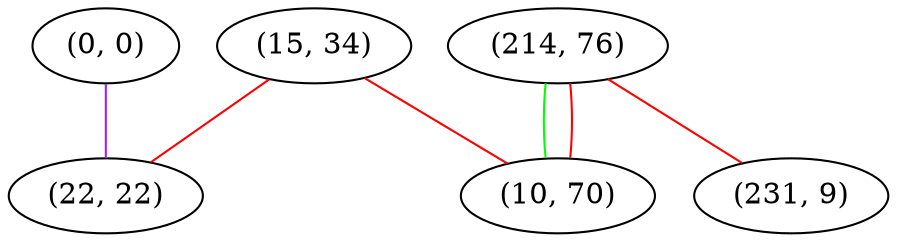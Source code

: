 graph "" {
"(0, 0)";
"(15, 34)";
"(22, 22)";
"(214, 76)";
"(10, 70)";
"(231, 9)";
"(0, 0)" -- "(22, 22)"  [color=purple, key=0, weight=4];
"(15, 34)" -- "(10, 70)"  [color=red, key=0, weight=1];
"(15, 34)" -- "(22, 22)"  [color=red, key=0, weight=1];
"(214, 76)" -- "(10, 70)"  [color=green, key=0, weight=2];
"(214, 76)" -- "(10, 70)"  [color=red, key=1, weight=1];
"(214, 76)" -- "(231, 9)"  [color=red, key=0, weight=1];
}
